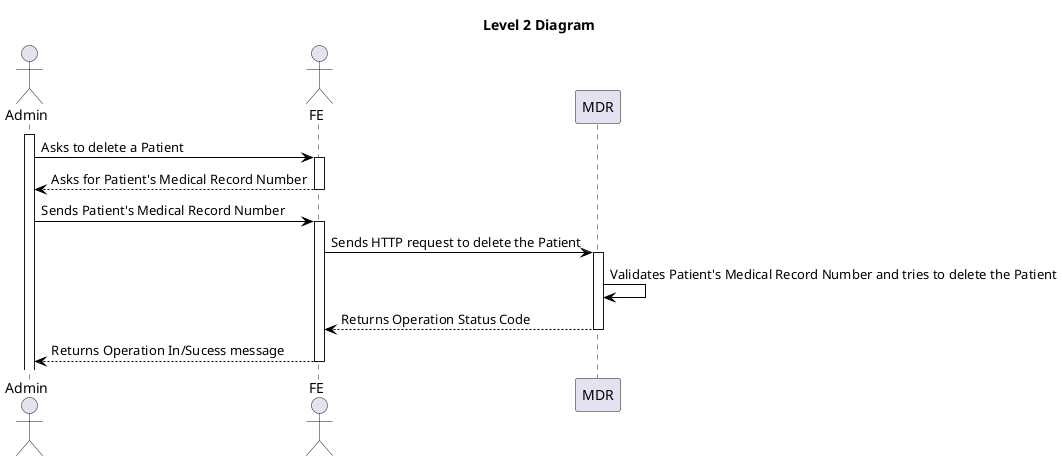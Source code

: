 @startuml level_2

title Level 2 Diagram

hide empty members
'skinparam Linetype ortho

skinparam class {
    BackgroundColor<<valueObject>> #D6EAF8
    BackgroundColor<<root>> #FDEBD0
    BackgroundColor<<service>> #D1F2EB
    BackgroundColor #FEF9E7
    ArrowColor Black
}

skinparam package {
    BackgroundColor #EBF5FB
}

actor Admin as A
actor "FE" as FE
participant "MDR" as MDR


activate A
A -> FE: Asks to delete a Patient
activate FE
FE --> A: Asks for Patient's Medical Record Number
deactivate FE
A -> FE: Sends Patient's Medical Record Number
activate FE
FE -> MDR: Sends HTTP request to delete the Patient
activate MDR
MDR -> MDR: Validates Patient's Medical Record Number and tries to delete the Patient
MDR --> FE: Returns Operation Status Code
deactivate MDR
FE --> A: Returns Operation In/Sucess message
deactivate FE


@enduml
